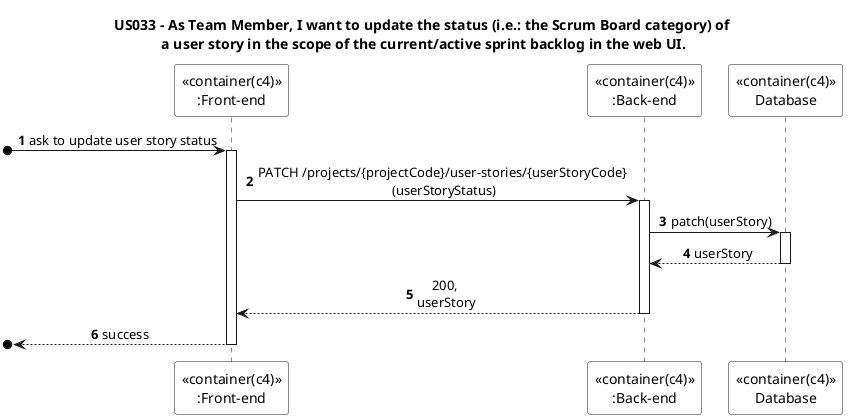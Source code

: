 @startuml
title US033 - As Team Member, I want to update the status (i.e.: the Scrum Board category) of \na user story in the scope of the current/active sprint backlog in the web UI.
autonumber
skinparam sequenceMessageAlign center
skinparam actorBackgroundColor white
skinparam participantBackgroundColor white
skinparam sequenceReferenceBackgroundColor white
skinparam sequenceReferenceHeaderBackgroundColor white
skinparam sequenceGroupBackgroundColor white


participant "<<container(c4)>>\n:Front-end" as fe
participant "<<container(c4)>>\n:Back-end" as be
participant "<<container(c4)>>\nDatabase" as db

[o-> fe++ : ask to update user story status
fe -> be++ : PATCH /projects/{projectCode}/user-stories/{userStoryCode} \n(userStoryStatus)
be -> db++: patch(userStory)
db --> be: userStory
deactivate
be --> fe: 200, \nuserStory
deactivate
[o<--fe: success
deactivate

@enduml